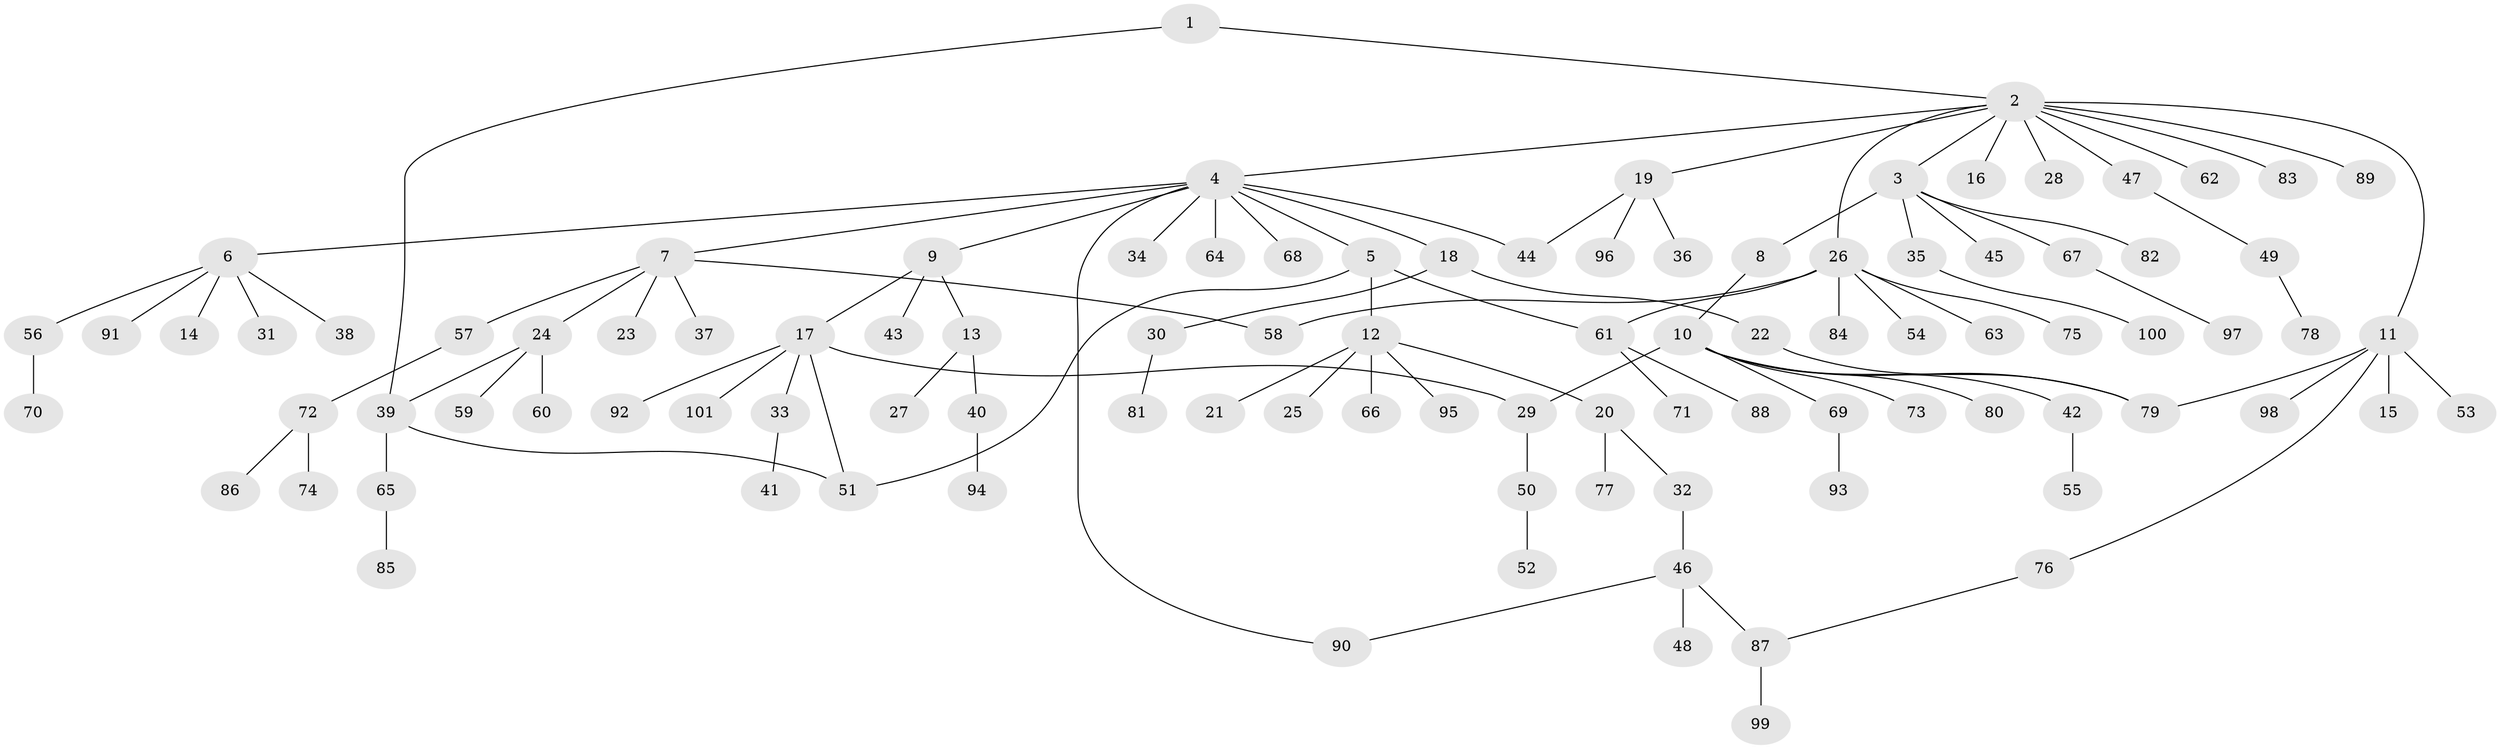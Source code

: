 // Generated by graph-tools (version 1.1) at 2025/01/03/09/25 03:01:46]
// undirected, 101 vertices, 111 edges
graph export_dot {
graph [start="1"]
  node [color=gray90,style=filled];
  1;
  2;
  3;
  4;
  5;
  6;
  7;
  8;
  9;
  10;
  11;
  12;
  13;
  14;
  15;
  16;
  17;
  18;
  19;
  20;
  21;
  22;
  23;
  24;
  25;
  26;
  27;
  28;
  29;
  30;
  31;
  32;
  33;
  34;
  35;
  36;
  37;
  38;
  39;
  40;
  41;
  42;
  43;
  44;
  45;
  46;
  47;
  48;
  49;
  50;
  51;
  52;
  53;
  54;
  55;
  56;
  57;
  58;
  59;
  60;
  61;
  62;
  63;
  64;
  65;
  66;
  67;
  68;
  69;
  70;
  71;
  72;
  73;
  74;
  75;
  76;
  77;
  78;
  79;
  80;
  81;
  82;
  83;
  84;
  85;
  86;
  87;
  88;
  89;
  90;
  91;
  92;
  93;
  94;
  95;
  96;
  97;
  98;
  99;
  100;
  101;
  1 -- 2;
  1 -- 39;
  2 -- 3;
  2 -- 4;
  2 -- 11;
  2 -- 16;
  2 -- 19;
  2 -- 26;
  2 -- 28;
  2 -- 47;
  2 -- 62;
  2 -- 83;
  2 -- 89;
  3 -- 8;
  3 -- 35;
  3 -- 45;
  3 -- 67;
  3 -- 82;
  4 -- 5;
  4 -- 6;
  4 -- 7;
  4 -- 9;
  4 -- 18;
  4 -- 34;
  4 -- 44;
  4 -- 64;
  4 -- 68;
  4 -- 90;
  5 -- 12;
  5 -- 51;
  5 -- 61;
  6 -- 14;
  6 -- 31;
  6 -- 38;
  6 -- 56;
  6 -- 91;
  7 -- 23;
  7 -- 24;
  7 -- 37;
  7 -- 57;
  7 -- 58;
  8 -- 10;
  9 -- 13;
  9 -- 17;
  9 -- 43;
  10 -- 29;
  10 -- 42;
  10 -- 69;
  10 -- 73;
  10 -- 79;
  10 -- 80;
  11 -- 15;
  11 -- 53;
  11 -- 76;
  11 -- 79;
  11 -- 98;
  12 -- 20;
  12 -- 21;
  12 -- 25;
  12 -- 66;
  12 -- 95;
  13 -- 27;
  13 -- 40;
  17 -- 29;
  17 -- 33;
  17 -- 51;
  17 -- 92;
  17 -- 101;
  18 -- 22;
  18 -- 30;
  19 -- 36;
  19 -- 44;
  19 -- 96;
  20 -- 32;
  20 -- 77;
  22 -- 79;
  24 -- 39;
  24 -- 59;
  24 -- 60;
  26 -- 54;
  26 -- 58;
  26 -- 61;
  26 -- 63;
  26 -- 75;
  26 -- 84;
  29 -- 50;
  30 -- 81;
  32 -- 46;
  33 -- 41;
  35 -- 100;
  39 -- 51;
  39 -- 65;
  40 -- 94;
  42 -- 55;
  46 -- 48;
  46 -- 87;
  46 -- 90;
  47 -- 49;
  49 -- 78;
  50 -- 52;
  56 -- 70;
  57 -- 72;
  61 -- 71;
  61 -- 88;
  65 -- 85;
  67 -- 97;
  69 -- 93;
  72 -- 74;
  72 -- 86;
  76 -- 87;
  87 -- 99;
}
